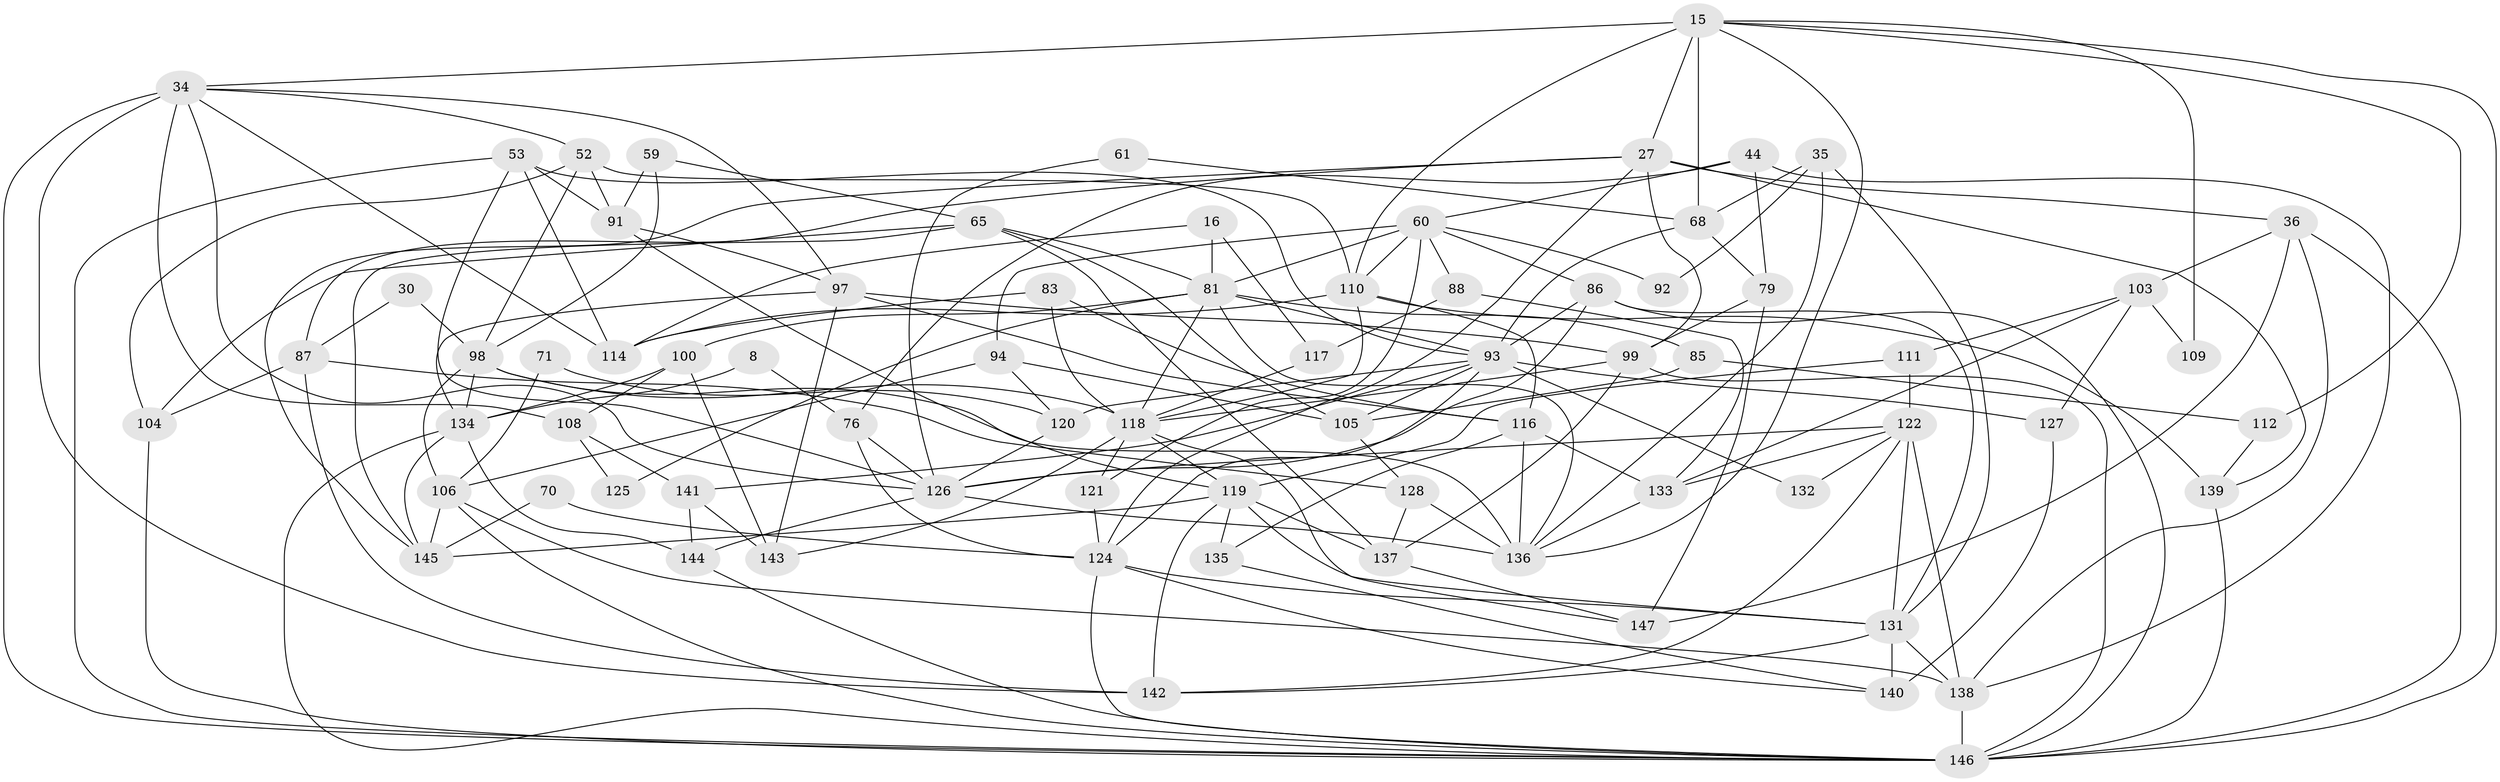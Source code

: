 // original degree distribution, {5: 0.17687074829931973, 8: 0.013605442176870748, 3: 0.30612244897959184, 2: 0.1360544217687075, 4: 0.22448979591836735, 9: 0.006802721088435374, 7: 0.04081632653061224, 6: 0.09523809523809523}
// Generated by graph-tools (version 1.1) at 2025/55/03/04/25 21:55:05]
// undirected, 73 vertices, 182 edges
graph export_dot {
graph [start="1"]
  node [color=gray90,style=filled];
  8;
  15;
  16;
  27 [super="+25"];
  30;
  34 [super="+24"];
  35;
  36 [super="+4"];
  44;
  52 [super="+6"];
  53 [super="+50"];
  59;
  60 [super="+29"];
  61;
  65 [super="+51+54"];
  68 [super="+13"];
  70;
  71;
  76;
  79 [super="+66"];
  81 [super="+40+21"];
  83;
  85;
  86 [super="+23+28"];
  87 [super="+73"];
  88;
  91;
  92;
  93 [super="+45+75"];
  94;
  97;
  98 [super="+95"];
  99 [super="+22"];
  100;
  103 [super="+14"];
  104;
  105 [super="+89"];
  106 [super="+90"];
  108;
  109;
  110 [super="+31"];
  111 [super="+10"];
  112;
  114 [super="+102"];
  116 [super="+19"];
  117 [super="+82"];
  118 [super="+57+107"];
  119 [super="+1+47+74+55"];
  120 [super="+37"];
  121 [super="+69"];
  122 [super="+41+72"];
  124 [super="+18+115"];
  125;
  126 [super="+62+80"];
  127;
  128 [super="+77"];
  131 [super="+113"];
  132;
  133;
  134 [super="+64"];
  135;
  136 [super="+67"];
  137 [super="+17"];
  138 [super="+96"];
  139 [super="+123"];
  140 [super="+129"];
  141;
  142 [super="+101"];
  143;
  144 [super="+39"];
  145 [super="+63"];
  146 [super="+46+130"];
  147 [super="+84"];
  8 -- 134;
  8 -- 76;
  15 -- 27 [weight=2];
  15 -- 68;
  15 -- 109;
  15 -- 112;
  15 -- 110;
  15 -- 34;
  15 -- 136;
  15 -- 146;
  16 -- 114;
  16 -- 117 [weight=2];
  16 -- 81 [weight=2];
  27 -- 145;
  27 -- 99;
  27 -- 36;
  27 -- 87;
  27 -- 124;
  27 -- 139;
  30 -- 87;
  30 -- 98;
  34 -- 52;
  34 -- 146 [weight=3];
  34 -- 97;
  34 -- 108;
  34 -- 142;
  34 -- 114;
  34 -- 126;
  35 -- 131;
  35 -- 136;
  35 -- 92;
  35 -- 68;
  36 -- 103;
  36 -- 138 [weight=2];
  36 -- 146;
  36 -- 147;
  44 -- 79 [weight=2];
  44 -- 60;
  44 -- 76;
  44 -- 138;
  52 -- 104;
  52 -- 91;
  52 -- 110;
  52 -- 98;
  53 -- 91;
  53 -- 93 [weight=2];
  53 -- 114 [weight=2];
  53 -- 126;
  53 -- 146;
  59 -- 91;
  59 -- 98;
  59 -- 65;
  60 -- 94 [weight=2];
  60 -- 81 [weight=2];
  60 -- 88;
  60 -- 92;
  60 -- 121;
  60 -- 110;
  60 -- 86;
  61 -- 68;
  61 -- 126;
  65 -- 104;
  65 -- 105 [weight=2];
  65 -- 81;
  65 -- 137;
  65 -- 145 [weight=2];
  68 -- 79;
  68 -- 93;
  70 -- 124;
  70 -- 145;
  71 -- 120;
  71 -- 106;
  76 -- 126;
  76 -- 124 [weight=2];
  79 -- 99 [weight=2];
  79 -- 147;
  81 -- 136 [weight=2];
  81 -- 125;
  81 -- 100;
  81 -- 85;
  81 -- 93;
  81 -- 118;
  83 -- 116;
  83 -- 118;
  83 -- 114;
  85 -- 112;
  85 -- 105;
  86 -- 126;
  86 -- 131;
  86 -- 93;
  86 -- 146 [weight=2];
  87 -- 104;
  87 -- 128;
  87 -- 142;
  88 -- 133;
  88 -- 117;
  91 -- 97;
  91 -- 119;
  93 -- 127;
  93 -- 132;
  93 -- 105 [weight=2];
  93 -- 141;
  93 -- 124 [weight=2];
  93 -- 120;
  94 -- 106;
  94 -- 105;
  94 -- 120;
  97 -- 99;
  97 -- 134 [weight=2];
  97 -- 143;
  97 -- 116;
  98 -- 106 [weight=2];
  98 -- 134;
  98 -- 118 [weight=2];
  98 -- 136;
  99 -- 146 [weight=2];
  99 -- 137;
  99 -- 118;
  100 -- 143;
  100 -- 108;
  100 -- 134;
  103 -- 127;
  103 -- 109;
  103 -- 111;
  103 -- 133;
  104 -- 146;
  105 -- 128;
  106 -- 145 [weight=2];
  106 -- 138;
  106 -- 146;
  108 -- 141;
  108 -- 125;
  110 -- 114 [weight=2];
  110 -- 116 [weight=2];
  110 -- 139;
  110 -- 118;
  111 -- 122 [weight=2];
  111 -- 119;
  112 -- 139;
  116 -- 136;
  116 -- 133 [weight=2];
  116 -- 135;
  117 -- 118;
  118 -- 147;
  118 -- 143;
  118 -- 121;
  118 -- 119;
  119 -- 131;
  119 -- 135;
  119 -- 145 [weight=2];
  119 -- 137 [weight=2];
  119 -- 142;
  120 -- 126;
  121 -- 124;
  122 -- 138;
  122 -- 132;
  122 -- 142;
  122 -- 131;
  122 -- 133;
  122 -- 126;
  124 -- 140;
  124 -- 131;
  124 -- 146;
  126 -- 144;
  126 -- 136;
  127 -- 140;
  128 -- 136 [weight=2];
  128 -- 137;
  131 -- 140 [weight=2];
  131 -- 138 [weight=2];
  131 -- 142;
  133 -- 136;
  134 -- 144;
  134 -- 146;
  134 -- 145;
  135 -- 140;
  137 -- 147;
  138 -- 146 [weight=3];
  139 -- 146 [weight=2];
  141 -- 144 [weight=2];
  141 -- 143;
  144 -- 146;
}
